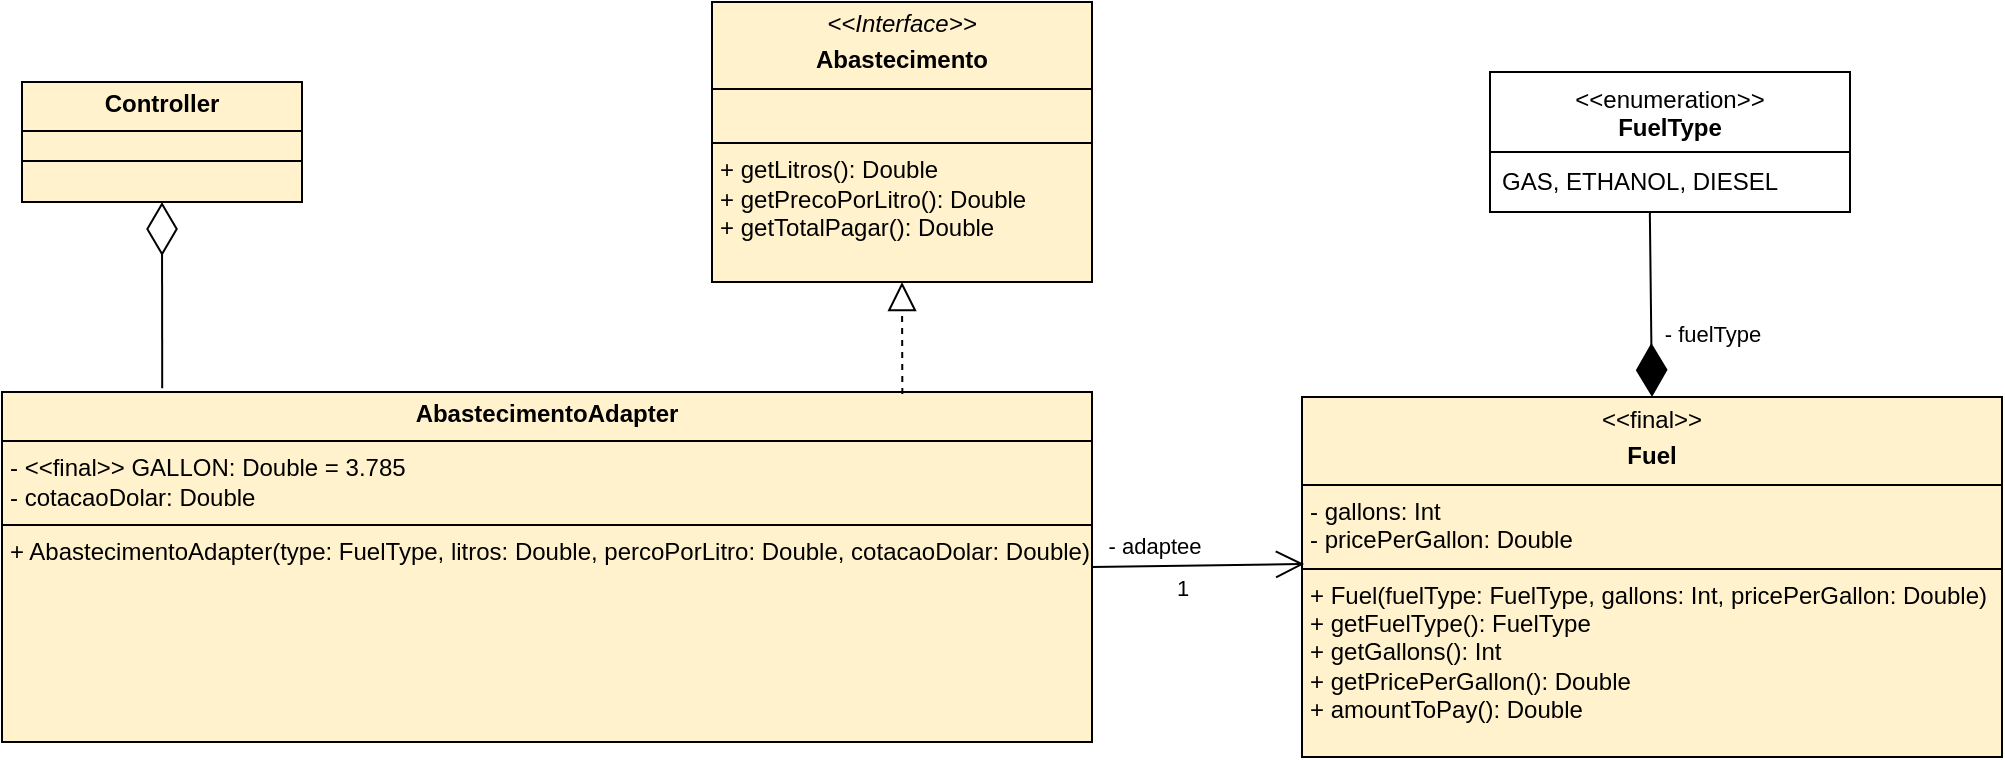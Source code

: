 <mxfile version="24.2.2" type="device">
  <diagram name="Página-1" id="si1cwuB__470UlL--u9D">
    <mxGraphModel dx="2261" dy="822" grid="1" gridSize="10" guides="1" tooltips="1" connect="1" arrows="1" fold="1" page="1" pageScale="1" pageWidth="827" pageHeight="1169" math="0" shadow="0">
      <root>
        <mxCell id="0" />
        <mxCell id="1" parent="0" />
        <mxCell id="uyko9Mws_b11RehapI7Y-1" value="&lt;p style=&quot;margin:0px;margin-top:4px;text-align:center;&quot;&gt;&amp;lt;&amp;lt;final&amp;gt;&amp;gt;&lt;br&gt;&lt;/p&gt;&lt;p style=&quot;margin:0px;margin-top:4px;text-align:center;&quot;&gt;&lt;b&gt;Fuel&lt;/b&gt;&lt;/p&gt;&lt;hr size=&quot;1&quot; style=&quot;border-style:solid;&quot;&gt;&lt;p style=&quot;margin:0px;margin-left:4px;&quot;&gt;- gallons: Int&lt;/p&gt;&lt;p style=&quot;margin:0px;margin-left:4px;&quot;&gt;- pricePerGallon: Double&lt;br&gt;&lt;/p&gt;&lt;hr size=&quot;1&quot; style=&quot;border-style:solid;&quot;&gt;&lt;p style=&quot;margin:0px;margin-left:4px;&quot;&gt;+ Fuel(fuelType: FuelType, gallons: Int, pricePerGallon: Double)&lt;/p&gt;&lt;p style=&quot;margin:0px;margin-left:4px;&quot;&gt;+ getFuelType(): FuelType&lt;br&gt;&lt;/p&gt;&lt;p style=&quot;margin:0px;margin-left:4px;&quot;&gt;+ getGallons(): Int&lt;/p&gt;&lt;p style=&quot;margin:0px;margin-left:4px;&quot;&gt;+ getPricePerGallon(): Double&lt;/p&gt;&lt;p style=&quot;margin:0px;margin-left:4px;&quot;&gt;+ amountToPay(): Double&lt;br&gt;&lt;/p&gt;" style="verticalAlign=top;align=left;overflow=fill;html=1;whiteSpace=wrap;fillColor=#fff2cc;strokeColor=#000000;" vertex="1" parent="1">
          <mxGeometry x="320" y="342.5" width="350" height="180" as="geometry" />
        </mxCell>
        <mxCell id="uyko9Mws_b11RehapI7Y-2" value="&lt;div&gt;&amp;lt;&amp;lt;enumeration&amp;gt;&amp;gt;&lt;b&gt;&lt;br&gt;&lt;/b&gt;&lt;/div&gt;&lt;div&gt;&lt;b&gt;FuelType&lt;/b&gt;&lt;/div&gt;" style="swimlane;fontStyle=0;align=center;verticalAlign=top;childLayout=stackLayout;horizontal=1;startSize=40;horizontalStack=0;resizeParent=1;resizeParentMax=0;resizeLast=0;collapsible=0;marginBottom=0;html=1;whiteSpace=wrap;" vertex="1" parent="1">
          <mxGeometry x="414" y="180" width="180" height="70" as="geometry" />
        </mxCell>
        <mxCell id="uyko9Mws_b11RehapI7Y-3" value="GAS, ETHANOL, DIESEL" style="text;html=1;strokeColor=none;fillColor=none;align=left;verticalAlign=middle;spacingLeft=4;spacingRight=4;overflow=hidden;rotatable=0;points=[[0,0.5],[1,0.5]];portConstraint=eastwest;whiteSpace=wrap;" vertex="1" parent="uyko9Mws_b11RehapI7Y-2">
          <mxGeometry y="40" width="180" height="30" as="geometry" />
        </mxCell>
        <mxCell id="uyko9Mws_b11RehapI7Y-4" value="" style="endArrow=diamondThin;endFill=1;endSize=24;html=1;rounded=0;exitX=0.444;exitY=1;exitDx=0;exitDy=0;exitPerimeter=0;entryX=0.5;entryY=0;entryDx=0;entryDy=0;" edge="1" parent="1" source="uyko9Mws_b11RehapI7Y-3" target="uyko9Mws_b11RehapI7Y-1">
          <mxGeometry width="160" relative="1" as="geometry">
            <mxPoint x="330" y="430" as="sourcePoint" />
            <mxPoint x="490" y="430" as="targetPoint" />
          </mxGeometry>
        </mxCell>
        <mxCell id="uyko9Mws_b11RehapI7Y-5" value="- fuelType" style="edgeLabel;html=1;align=center;verticalAlign=middle;resizable=0;points=[];" vertex="1" connectable="0" parent="uyko9Mws_b11RehapI7Y-4">
          <mxGeometry x="0.323" y="1" relative="1" as="geometry">
            <mxPoint x="29" as="offset" />
          </mxGeometry>
        </mxCell>
        <mxCell id="uyko9Mws_b11RehapI7Y-6" value="&lt;p style=&quot;margin:0px;margin-top:4px;text-align:center;&quot;&gt;&lt;i&gt;&amp;lt;&amp;lt;Interface&amp;gt;&amp;gt;&lt;/i&gt;&lt;b&gt;&lt;br&gt;&lt;/b&gt;&lt;/p&gt;&lt;p style=&quot;margin:0px;margin-top:4px;text-align:center;&quot;&gt;&lt;b&gt;Abastecimento&lt;/b&gt;&lt;br&gt;&lt;/p&gt;&lt;hr size=&quot;1&quot; style=&quot;border-style:solid;&quot;&gt;&lt;br&gt;&lt;hr size=&quot;1&quot; style=&quot;border-style:solid;&quot;&gt;&lt;p style=&quot;margin:0px;margin-left:4px;&quot;&gt;+ getLitros(): Double&lt;/p&gt;&lt;p style=&quot;margin:0px;margin-left:4px;&quot;&gt;+ getPrecoPorLitro(): Double&lt;/p&gt;&lt;p style=&quot;margin:0px;margin-left:4px;&quot;&gt;+ getTotalPagar(): Double&lt;br&gt;&lt;/p&gt;" style="verticalAlign=top;align=left;overflow=fill;html=1;whiteSpace=wrap;strokeColor=#000000;fontFamily=Helvetica;fontSize=12;fontColor=default;fillColor=#fff2cc;" vertex="1" parent="1">
          <mxGeometry x="25" y="145" width="190" height="140" as="geometry" />
        </mxCell>
        <mxCell id="uyko9Mws_b11RehapI7Y-7" value="&lt;p style=&quot;margin:0px;margin-top:4px;text-align:center;&quot;&gt;&lt;b&gt;AbastecimentoAdapter&lt;/b&gt;&lt;/p&gt;&lt;hr size=&quot;1&quot; style=&quot;border-style:solid;&quot;&gt;&lt;p style=&quot;margin:0px;margin-left:4px;&quot;&gt;- &amp;lt;&amp;lt;final&amp;gt;&amp;gt; GALLON: Double = 3.785&lt;/p&gt;&lt;p style=&quot;margin:0px;margin-left:4px;&quot;&gt;- cotacaoDolar: Double&lt;br&gt;&lt;/p&gt;&lt;hr size=&quot;1&quot; style=&quot;border-style:solid;&quot;&gt;&lt;p style=&quot;margin:0px;margin-left:4px;&quot;&gt;+ AbastecimentoAdapter(type: FuelType, litros: Double, percoPorLitro: Double, cotacaoDolar: Double)&lt;br&gt;&lt;/p&gt;" style="verticalAlign=top;align=left;overflow=fill;html=1;whiteSpace=wrap;strokeColor=#000000;fontFamily=Helvetica;fontSize=12;fontColor=default;fillColor=#fff2cc;" vertex="1" parent="1">
          <mxGeometry x="-330" y="340" width="545" height="175" as="geometry" />
        </mxCell>
        <mxCell id="uyko9Mws_b11RehapI7Y-8" value="" style="endArrow=block;dashed=1;endFill=0;endSize=12;html=1;rounded=0;exitX=0.826;exitY=0.006;exitDx=0;exitDy=0;entryX=0.5;entryY=1;entryDx=0;entryDy=0;exitPerimeter=0;" edge="1" parent="1" source="uyko9Mws_b11RehapI7Y-7" target="uyko9Mws_b11RehapI7Y-6">
          <mxGeometry width="160" relative="1" as="geometry">
            <mxPoint x="330" y="310" as="sourcePoint" />
            <mxPoint x="490" y="310" as="targetPoint" />
          </mxGeometry>
        </mxCell>
        <mxCell id="uyko9Mws_b11RehapI7Y-9" value="" style="endArrow=open;endFill=1;endSize=12;html=1;rounded=0;exitX=1;exitY=0.5;exitDx=0;exitDy=0;entryX=0.003;entryY=0.464;entryDx=0;entryDy=0;entryPerimeter=0;" edge="1" parent="1" source="uyko9Mws_b11RehapI7Y-7" target="uyko9Mws_b11RehapI7Y-1">
          <mxGeometry width="160" relative="1" as="geometry">
            <mxPoint x="330" y="310" as="sourcePoint" />
            <mxPoint x="490" y="310" as="targetPoint" />
          </mxGeometry>
        </mxCell>
        <mxCell id="uyko9Mws_b11RehapI7Y-10" value="- adaptee" style="edgeLabel;html=1;align=center;verticalAlign=middle;resizable=0;points=[];" vertex="1" connectable="0" parent="uyko9Mws_b11RehapI7Y-9">
          <mxGeometry x="-0.452" relative="1" as="geometry">
            <mxPoint x="2" y="-10" as="offset" />
          </mxGeometry>
        </mxCell>
        <mxCell id="uyko9Mws_b11RehapI7Y-11" value="1" style="edgeLabel;html=1;align=center;verticalAlign=middle;resizable=0;points=[];" vertex="1" connectable="0" parent="uyko9Mws_b11RehapI7Y-9">
          <mxGeometry x="-0.835" y="-3" relative="1" as="geometry">
            <mxPoint x="36" y="7" as="offset" />
          </mxGeometry>
        </mxCell>
        <mxCell id="uyko9Mws_b11RehapI7Y-12" value="&lt;p style=&quot;margin:0px;margin-top:4px;text-align:center;&quot;&gt;&lt;b&gt;Controller&lt;/b&gt;&lt;/p&gt;&lt;hr size=&quot;1&quot; style=&quot;border-style:solid;&quot;&gt;&lt;div style=&quot;height:2px;&quot;&gt;&lt;/div&gt;&lt;hr size=&quot;1&quot; style=&quot;border-style:solid;&quot;&gt;&lt;div style=&quot;height:2px;&quot;&gt;&lt;/div&gt;" style="verticalAlign=top;align=left;overflow=fill;html=1;whiteSpace=wrap;strokeColor=#000000;fontFamily=Helvetica;fontSize=12;fontColor=default;fillColor=#fff2cc;" vertex="1" parent="1">
          <mxGeometry x="-320" y="185" width="140" height="60" as="geometry" />
        </mxCell>
        <mxCell id="uyko9Mws_b11RehapI7Y-13" value="" style="endArrow=diamondThin;endFill=0;endSize=24;html=1;rounded=0;entryX=0.5;entryY=1;entryDx=0;entryDy=0;exitX=0.147;exitY=-0.011;exitDx=0;exitDy=0;exitPerimeter=0;" edge="1" parent="1" source="uyko9Mws_b11RehapI7Y-7" target="uyko9Mws_b11RehapI7Y-12">
          <mxGeometry width="160" relative="1" as="geometry">
            <mxPoint x="60" y="310" as="sourcePoint" />
            <mxPoint x="220" y="310" as="targetPoint" />
          </mxGeometry>
        </mxCell>
      </root>
    </mxGraphModel>
  </diagram>
</mxfile>
